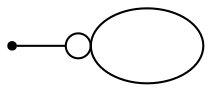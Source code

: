 digraph G {
  rankdir=LR;
  T [shape=point];
  H [label=""];
  T -> H [arrowsize=1.5,arrowhead=odot];
}
